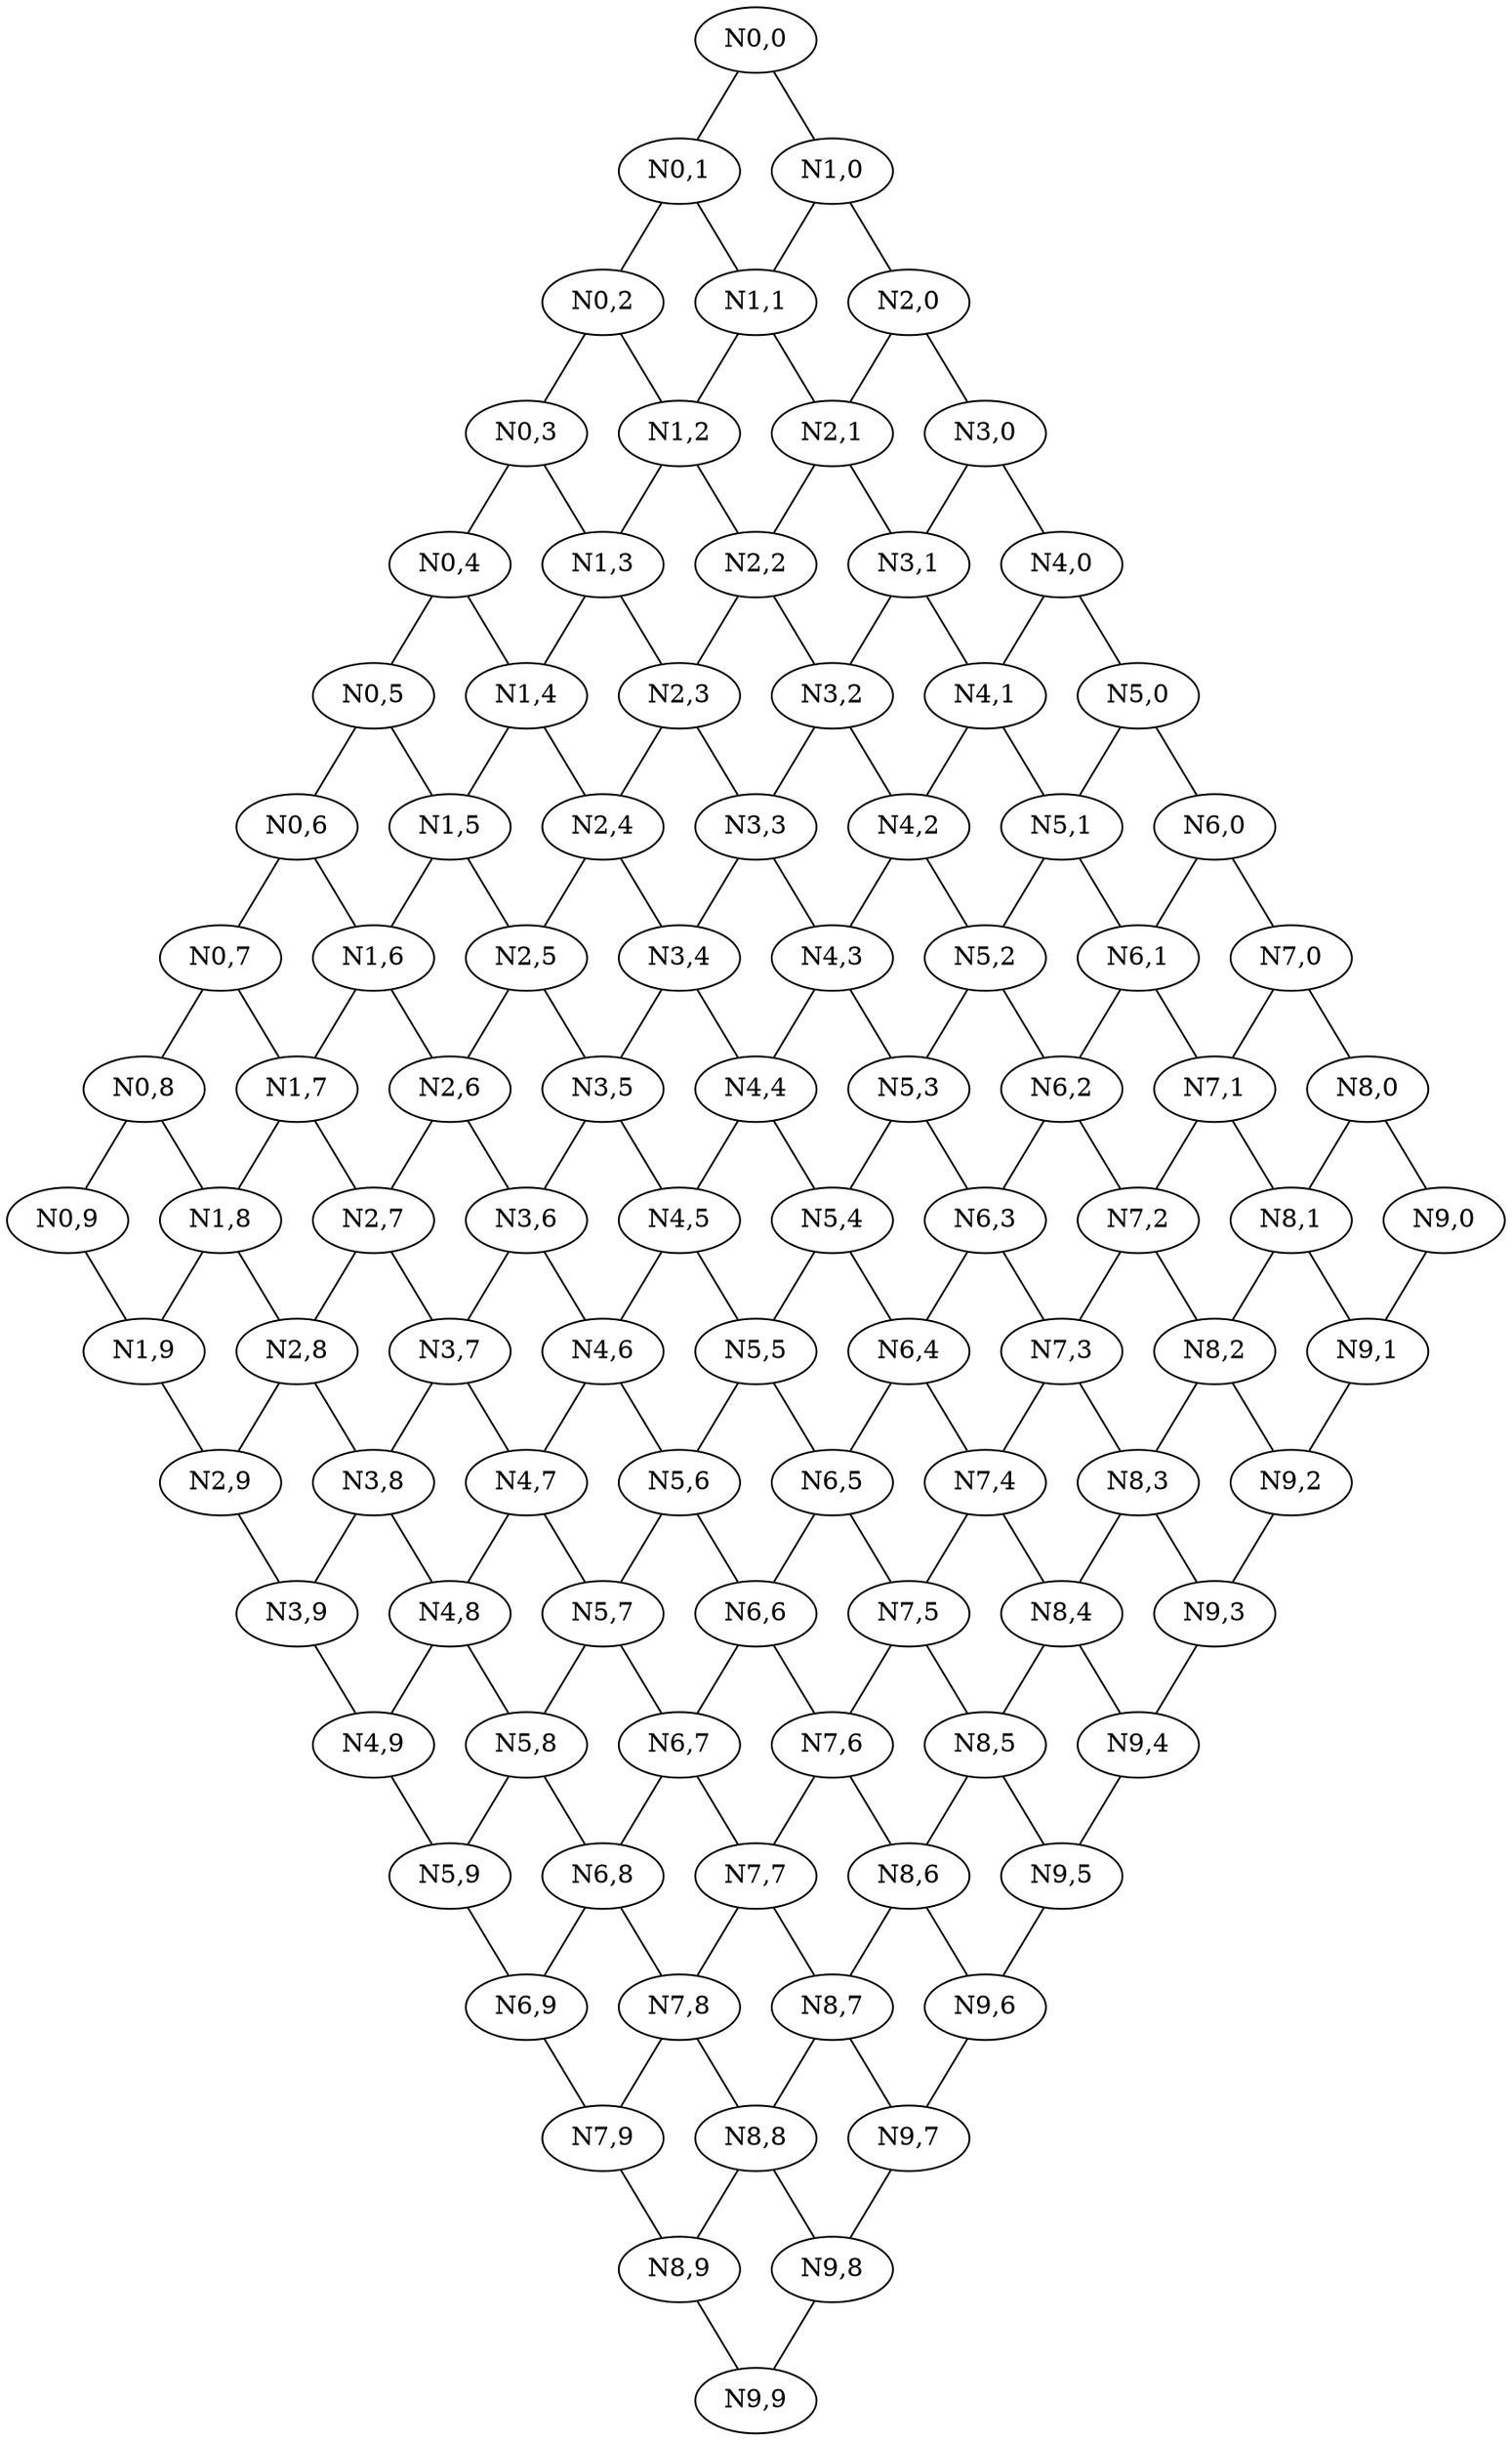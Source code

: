 graph G {
    "N0,0";
    "N0,1";
    "N0,2";
    "N0,3";
    "N0,4";
    "N0,5";
    "N0,6";
    "N0,7";
    "N0,8";
    "N0,9";
    "N1,0";
    "N1,1";
    "N1,2";
    "N1,3";
    "N1,4";
    "N1,5";
    "N1,6";
    "N1,7";
    "N1,8";
    "N1,9";
    "N2,0";
    "N2,1";
    "N2,2";
    "N2,3";
    "N2,4";
    "N2,5";
    "N2,6";
    "N2,7";
    "N2,8";
    "N2,9";
    "N3,0";
    "N3,1";
    "N3,2";
    "N3,3";
    "N3,4";
    "N3,5";
    "N3,6";
    "N3,7";
    "N3,8";
    "N3,9";
    "N4,0";
    "N4,1";
    "N4,2";
    "N4,3";
    "N4,4";
    "N4,5";
    "N4,6";
    "N4,7";
    "N4,8";
    "N4,9";
    "N5,0";
    "N5,1";
    "N5,2";
    "N5,3";
    "N5,4";
    "N5,5";
    "N5,6";
    "N5,7";
    "N5,8";
    "N5,9";
    "N6,0";
    "N6,1";
    "N6,2";
    "N6,3";
    "N6,4";
    "N6,5";
    "N6,6";
    "N6,7";
    "N6,8";
    "N6,9";
    "N7,0";
    "N7,1";
    "N7,2";
    "N7,3";
    "N7,4";
    "N7,5";
    "N7,6";
    "N7,7";
    "N7,8";
    "N7,9";
    "N8,0";
    "N8,1";
    "N8,2";
    "N8,3";
    "N8,4";
    "N8,5";
    "N8,6";
    "N8,7";
    "N8,8";
    "N8,9";
    "N9,0";
    "N9,1";
    "N9,2";
    "N9,3";
    "N9,4";
    "N9,5";
    "N9,6";
    "N9,7";
    "N9,8";
    "N9,9";
    "N0,0" -- "N1,0";
    "N0,0" -- "N0,1";
    "N0,1" -- "N1,1";
    "N0,1" -- "N0,2";
    "N0,2" -- "N1,2";
    "N0,2" -- "N0,3";
    "N0,3" -- "N1,3";
    "N0,3" -- "N0,4";
    "N0,4" -- "N1,4";
    "N0,4" -- "N0,5";
    "N0,5" -- "N1,5";
    "N0,5" -- "N0,6";
    "N0,6" -- "N1,6";
    "N0,6" -- "N0,7";
    "N0,7" -- "N1,7";
    "N0,7" -- "N0,8";
    "N0,8" -- "N1,8";
    "N0,8" -- "N0,9";
    "N0,9" -- "N1,9";
    "N1,0" -- "N2,0";
    "N1,0" -- "N1,1";
    "N1,1" -- "N2,1";
    "N1,1" -- "N1,2";
    "N1,2" -- "N2,2";
    "N1,2" -- "N1,3";
    "N1,3" -- "N2,3";
    "N1,3" -- "N1,4";
    "N1,4" -- "N2,4";
    "N1,4" -- "N1,5";
    "N1,5" -- "N2,5";
    "N1,5" -- "N1,6";
    "N1,6" -- "N2,6";
    "N1,6" -- "N1,7";
    "N1,7" -- "N2,7";
    "N1,7" -- "N1,8";
    "N1,8" -- "N2,8";
    "N1,8" -- "N1,9";
    "N1,9" -- "N2,9";
    "N2,0" -- "N3,0";
    "N2,0" -- "N2,1";
    "N2,1" -- "N3,1";
    "N2,1" -- "N2,2";
    "N2,2" -- "N3,2";
    "N2,2" -- "N2,3";
    "N2,3" -- "N3,3";
    "N2,3" -- "N2,4";
    "N2,4" -- "N3,4";
    "N2,4" -- "N2,5";
    "N2,5" -- "N3,5";
    "N2,5" -- "N2,6";
    "N2,6" -- "N3,6";
    "N2,6" -- "N2,7";
    "N2,7" -- "N3,7";
    "N2,7" -- "N2,8";
    "N2,8" -- "N3,8";
    "N2,8" -- "N2,9";
    "N2,9" -- "N3,9";
    "N3,0" -- "N4,0";
    "N3,0" -- "N3,1";
    "N3,1" -- "N4,1";
    "N3,1" -- "N3,2";
    "N3,2" -- "N4,2";
    "N3,2" -- "N3,3";
    "N3,3" -- "N4,3";
    "N3,3" -- "N3,4";
    "N3,4" -- "N4,4";
    "N3,4" -- "N3,5";
    "N3,5" -- "N4,5";
    "N3,5" -- "N3,6";
    "N3,6" -- "N4,6";
    "N3,6" -- "N3,7";
    "N3,7" -- "N4,7";
    "N3,7" -- "N3,8";
    "N3,8" -- "N4,8";
    "N3,8" -- "N3,9";
    "N3,9" -- "N4,9";
    "N4,0" -- "N5,0";
    "N4,0" -- "N4,1";
    "N4,1" -- "N5,1";
    "N4,1" -- "N4,2";
    "N4,2" -- "N5,2";
    "N4,2" -- "N4,3";
    "N4,3" -- "N5,3";
    "N4,3" -- "N4,4";
    "N4,4" -- "N5,4";
    "N4,4" -- "N4,5";
    "N4,5" -- "N5,5";
    "N4,5" -- "N4,6";
    "N4,6" -- "N5,6";
    "N4,6" -- "N4,7";
    "N4,7" -- "N5,7";
    "N4,7" -- "N4,8";
    "N4,8" -- "N5,8";
    "N4,8" -- "N4,9";
    "N4,9" -- "N5,9";
    "N5,0" -- "N6,0";
    "N5,0" -- "N5,1";
    "N5,1" -- "N6,1";
    "N5,1" -- "N5,2";
    "N5,2" -- "N6,2";
    "N5,2" -- "N5,3";
    "N5,3" -- "N6,3";
    "N5,3" -- "N5,4";
    "N5,4" -- "N6,4";
    "N5,4" -- "N5,5";
    "N5,5" -- "N6,5";
    "N5,5" -- "N5,6";
    "N5,6" -- "N6,6";
    "N5,6" -- "N5,7";
    "N5,7" -- "N6,7";
    "N5,7" -- "N5,8";
    "N5,8" -- "N6,8";
    "N5,8" -- "N5,9";
    "N5,9" -- "N6,9";
    "N6,0" -- "N7,0";
    "N6,0" -- "N6,1";
    "N6,1" -- "N7,1";
    "N6,1" -- "N6,2";
    "N6,2" -- "N7,2";
    "N6,2" -- "N6,3";
    "N6,3" -- "N7,3";
    "N6,3" -- "N6,4";
    "N6,4" -- "N7,4";
    "N6,4" -- "N6,5";
    "N6,5" -- "N7,5";
    "N6,5" -- "N6,6";
    "N6,6" -- "N7,6";
    "N6,6" -- "N6,7";
    "N6,7" -- "N7,7";
    "N6,7" -- "N6,8";
    "N6,8" -- "N7,8";
    "N6,8" -- "N6,9";
    "N6,9" -- "N7,9";
    "N7,0" -- "N8,0";
    "N7,0" -- "N7,1";
    "N7,1" -- "N8,1";
    "N7,1" -- "N7,2";
    "N7,2" -- "N8,2";
    "N7,2" -- "N7,3";
    "N7,3" -- "N8,3";
    "N7,3" -- "N7,4";
    "N7,4" -- "N8,4";
    "N7,4" -- "N7,5";
    "N7,5" -- "N8,5";
    "N7,5" -- "N7,6";
    "N7,6" -- "N8,6";
    "N7,6" -- "N7,7";
    "N7,7" -- "N8,7";
    "N7,7" -- "N7,8";
    "N7,8" -- "N8,8";
    "N7,8" -- "N7,9";
    "N7,9" -- "N8,9";
    "N8,0" -- "N9,0";
    "N8,0" -- "N8,1";
    "N8,1" -- "N9,1";
    "N8,1" -- "N8,2";
    "N8,2" -- "N9,2";
    "N8,2" -- "N8,3";
    "N8,3" -- "N9,3";
    "N8,3" -- "N8,4";
    "N8,4" -- "N9,4";
    "N8,4" -- "N8,5";
    "N8,5" -- "N9,5";
    "N8,5" -- "N8,6";
    "N8,6" -- "N9,6";
    "N8,6" -- "N8,7";
    "N8,7" -- "N9,7";
    "N8,7" -- "N8,8";
    "N8,8" -- "N9,8";
    "N8,8" -- "N8,9";
    "N8,9" -- "N9,9";
    "N9,0" -- "N9,1";
    "N9,1" -- "N9,2";
    "N9,2" -- "N9,3";
    "N9,3" -- "N9,4";
    "N9,4" -- "N9,5";
    "N9,5" -- "N9,6";
    "N9,6" -- "N9,7";
    "N9,7" -- "N9,8";
    "N9,8" -- "N9,9";
}
